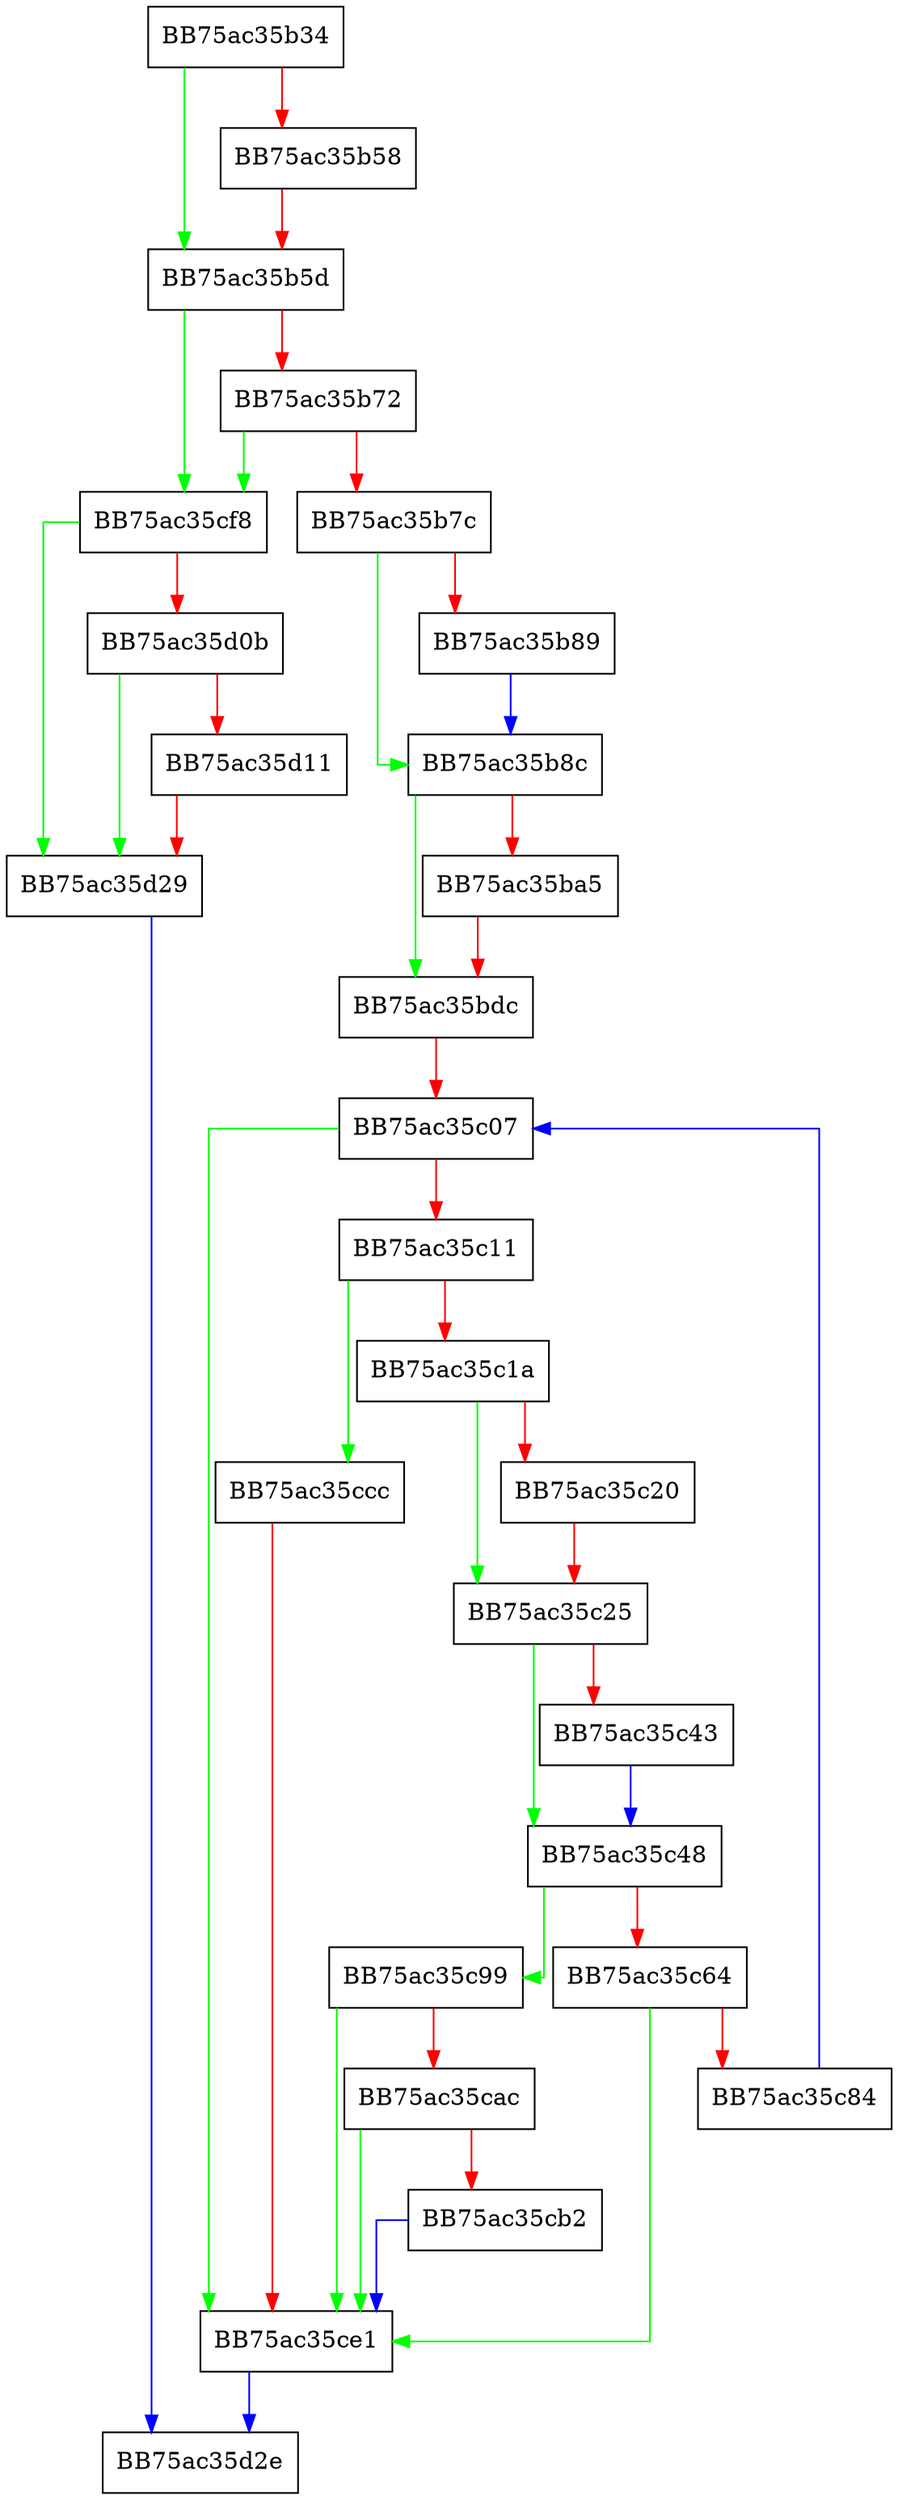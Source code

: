 digraph ConvertUnicodeFileToUtf8 {
  node [shape="box"];
  graph [splines=ortho];
  BB75ac35b34 -> BB75ac35b5d [color="green"];
  BB75ac35b34 -> BB75ac35b58 [color="red"];
  BB75ac35b58 -> BB75ac35b5d [color="red"];
  BB75ac35b5d -> BB75ac35cf8 [color="green"];
  BB75ac35b5d -> BB75ac35b72 [color="red"];
  BB75ac35b72 -> BB75ac35cf8 [color="green"];
  BB75ac35b72 -> BB75ac35b7c [color="red"];
  BB75ac35b7c -> BB75ac35b8c [color="green"];
  BB75ac35b7c -> BB75ac35b89 [color="red"];
  BB75ac35b89 -> BB75ac35b8c [color="blue"];
  BB75ac35b8c -> BB75ac35bdc [color="green"];
  BB75ac35b8c -> BB75ac35ba5 [color="red"];
  BB75ac35ba5 -> BB75ac35bdc [color="red"];
  BB75ac35bdc -> BB75ac35c07 [color="red"];
  BB75ac35c07 -> BB75ac35ce1 [color="green"];
  BB75ac35c07 -> BB75ac35c11 [color="red"];
  BB75ac35c11 -> BB75ac35ccc [color="green"];
  BB75ac35c11 -> BB75ac35c1a [color="red"];
  BB75ac35c1a -> BB75ac35c25 [color="green"];
  BB75ac35c1a -> BB75ac35c20 [color="red"];
  BB75ac35c20 -> BB75ac35c25 [color="red"];
  BB75ac35c25 -> BB75ac35c48 [color="green"];
  BB75ac35c25 -> BB75ac35c43 [color="red"];
  BB75ac35c43 -> BB75ac35c48 [color="blue"];
  BB75ac35c48 -> BB75ac35c99 [color="green"];
  BB75ac35c48 -> BB75ac35c64 [color="red"];
  BB75ac35c64 -> BB75ac35ce1 [color="green"];
  BB75ac35c64 -> BB75ac35c84 [color="red"];
  BB75ac35c84 -> BB75ac35c07 [color="blue"];
  BB75ac35c99 -> BB75ac35ce1 [color="green"];
  BB75ac35c99 -> BB75ac35cac [color="red"];
  BB75ac35cac -> BB75ac35ce1 [color="green"];
  BB75ac35cac -> BB75ac35cb2 [color="red"];
  BB75ac35cb2 -> BB75ac35ce1 [color="blue"];
  BB75ac35ccc -> BB75ac35ce1 [color="red"];
  BB75ac35ce1 -> BB75ac35d2e [color="blue"];
  BB75ac35cf8 -> BB75ac35d29 [color="green"];
  BB75ac35cf8 -> BB75ac35d0b [color="red"];
  BB75ac35d0b -> BB75ac35d29 [color="green"];
  BB75ac35d0b -> BB75ac35d11 [color="red"];
  BB75ac35d11 -> BB75ac35d29 [color="red"];
  BB75ac35d29 -> BB75ac35d2e [color="blue"];
}